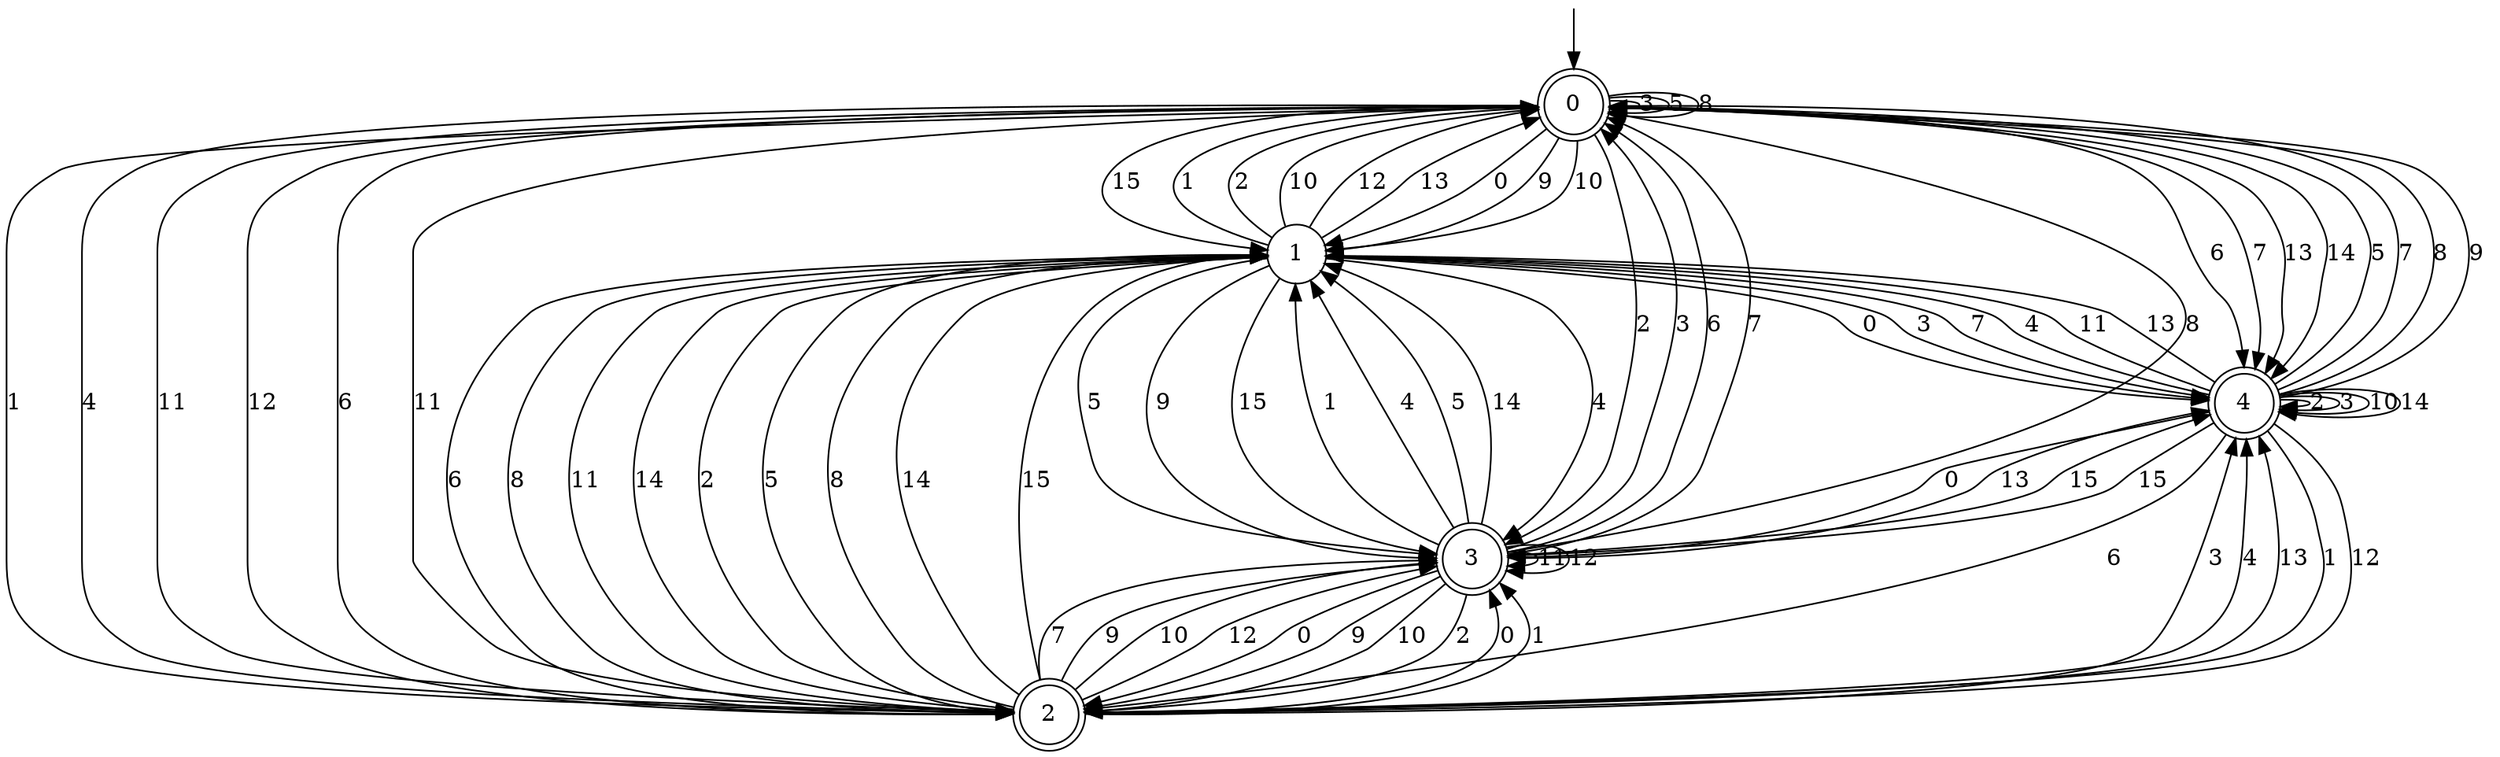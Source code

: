 digraph g {

	s0 [shape="doublecircle" label="0"];
	s1 [shape="circle" label="1"];
	s2 [shape="doublecircle" label="2"];
	s3 [shape="doublecircle" label="3"];
	s4 [shape="doublecircle" label="4"];
	s0 -> s1 [label="0"];
	s0 -> s2 [label="1"];
	s0 -> s3 [label="2"];
	s0 -> s0 [label="3"];
	s0 -> s2 [label="4"];
	s0 -> s0 [label="5"];
	s0 -> s4 [label="6"];
	s0 -> s4 [label="7"];
	s0 -> s0 [label="8"];
	s0 -> s1 [label="9"];
	s0 -> s1 [label="10"];
	s0 -> s2 [label="11"];
	s0 -> s2 [label="12"];
	s0 -> s4 [label="13"];
	s0 -> s4 [label="14"];
	s0 -> s1 [label="15"];
	s1 -> s4 [label="0"];
	s1 -> s0 [label="1"];
	s1 -> s0 [label="2"];
	s1 -> s4 [label="3"];
	s1 -> s3 [label="4"];
	s1 -> s3 [label="5"];
	s1 -> s2 [label="6"];
	s1 -> s4 [label="7"];
	s1 -> s2 [label="8"];
	s1 -> s3 [label="9"];
	s1 -> s0 [label="10"];
	s1 -> s2 [label="11"];
	s1 -> s0 [label="12"];
	s1 -> s0 [label="13"];
	s1 -> s2 [label="14"];
	s1 -> s3 [label="15"];
	s2 -> s3 [label="0"];
	s2 -> s3 [label="1"];
	s2 -> s1 [label="2"];
	s2 -> s4 [label="3"];
	s2 -> s4 [label="4"];
	s2 -> s1 [label="5"];
	s2 -> s0 [label="6"];
	s2 -> s3 [label="7"];
	s2 -> s1 [label="8"];
	s2 -> s3 [label="9"];
	s2 -> s3 [label="10"];
	s2 -> s0 [label="11"];
	s2 -> s3 [label="12"];
	s2 -> s4 [label="13"];
	s2 -> s1 [label="14"];
	s2 -> s1 [label="15"];
	s3 -> s2 [label="0"];
	s3 -> s1 [label="1"];
	s3 -> s2 [label="2"];
	s3 -> s0 [label="3"];
	s3 -> s1 [label="4"];
	s3 -> s1 [label="5"];
	s3 -> s0 [label="6"];
	s3 -> s0 [label="7"];
	s3 -> s0 [label="8"];
	s3 -> s2 [label="9"];
	s3 -> s2 [label="10"];
	s3 -> s3 [label="11"];
	s3 -> s3 [label="12"];
	s3 -> s4 [label="13"];
	s3 -> s1 [label="14"];
	s3 -> s4 [label="15"];
	s4 -> s3 [label="0"];
	s4 -> s2 [label="1"];
	s4 -> s4 [label="2"];
	s4 -> s4 [label="3"];
	s4 -> s1 [label="4"];
	s4 -> s0 [label="5"];
	s4 -> s2 [label="6"];
	s4 -> s0 [label="7"];
	s4 -> s0 [label="8"];
	s4 -> s0 [label="9"];
	s4 -> s4 [label="10"];
	s4 -> s1 [label="11"];
	s4 -> s2 [label="12"];
	s4 -> s1 [label="13"];
	s4 -> s4 [label="14"];
	s4 -> s3 [label="15"];

__start0 [label="" shape="none" width="0" height="0"];
__start0 -> s0;

}
